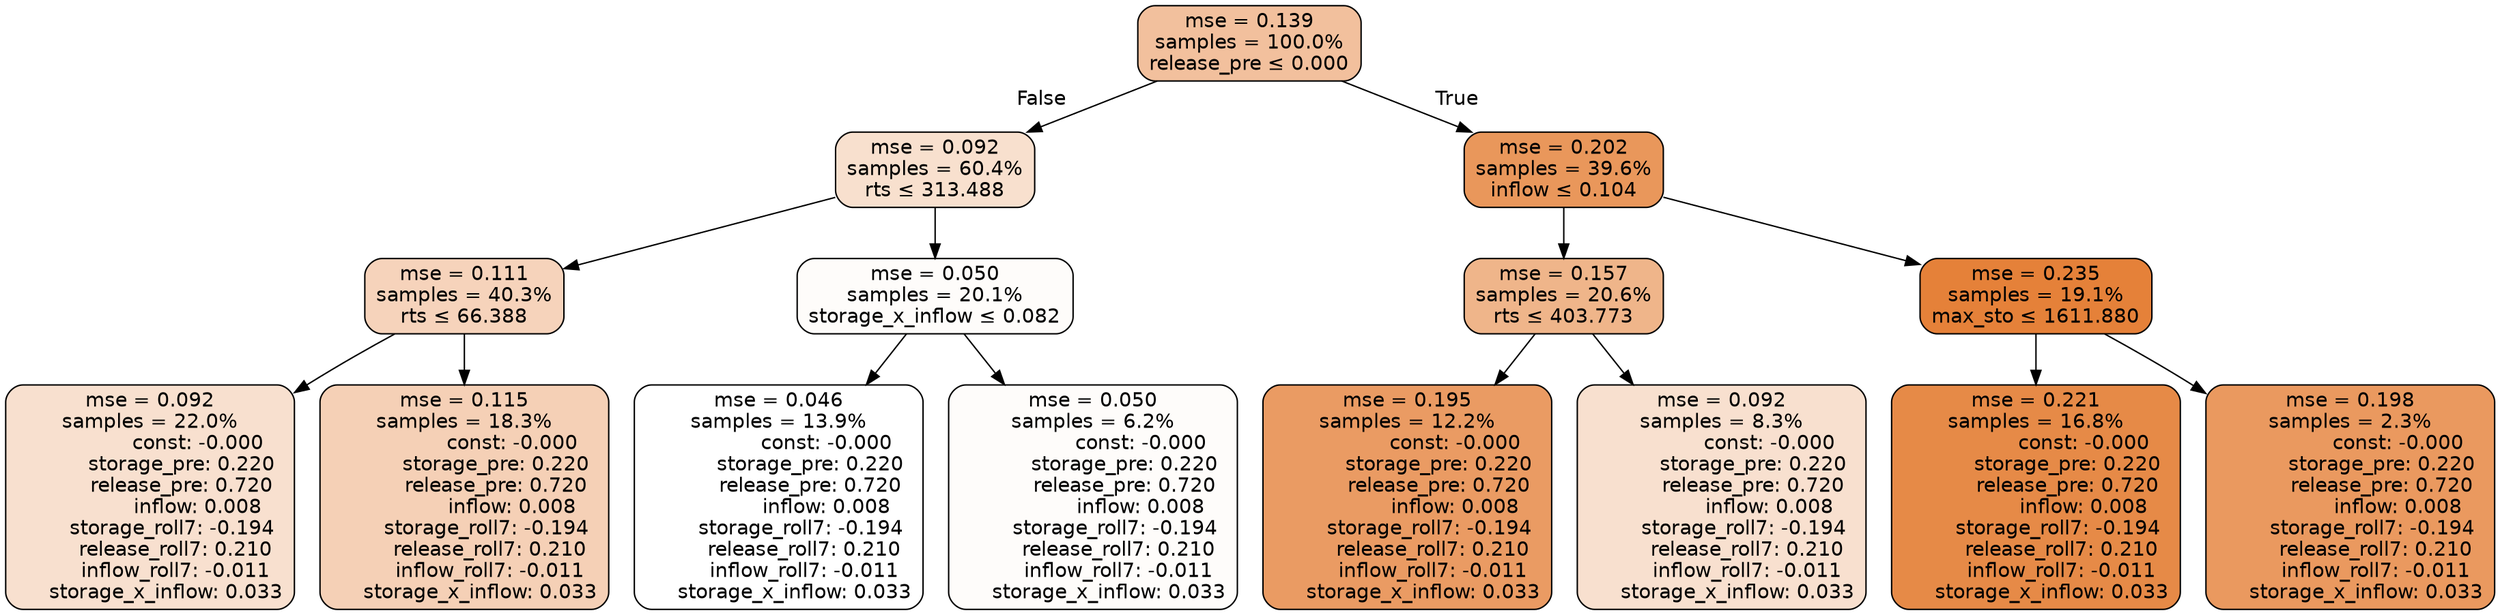 digraph tree {
node [shape=rectangle, style="filled, rounded", color="black", fontname=helvetica] ;
edge [fontname=helvetica] ;
	"0" [label="mse = 0.139
samples = 100.0%
release_pre &le; 0.000", fillcolor="#f2c09d"]
	"1" [label="mse = 0.092
samples = 60.4%
rts &le; 313.488", fillcolor="#f8e0ce"]
	"2" [label="mse = 0.111
samples = 40.3%
rts &le; 66.388", fillcolor="#f6d3bb"]
	"3" [label="mse = 0.092
samples = 22.0%
               const: -0.000
          storage_pre: 0.220
          release_pre: 0.720
               inflow: 0.008
       storage_roll7: -0.194
        release_roll7: 0.210
        inflow_roll7: -0.011
     storage_x_inflow: 0.033", fillcolor="#f8e0cf"]
	"4" [label="mse = 0.115
samples = 18.3%
               const: -0.000
          storage_pre: 0.220
          release_pre: 0.720
               inflow: 0.008
       storage_roll7: -0.194
        release_roll7: 0.210
        inflow_roll7: -0.011
     storage_x_inflow: 0.033", fillcolor="#f5d0b6"]
	"5" [label="mse = 0.050
samples = 20.1%
storage_x_inflow &le; 0.082", fillcolor="#fefcfa"]
	"6" [label="mse = 0.046
samples = 13.9%
               const: -0.000
          storage_pre: 0.220
          release_pre: 0.720
               inflow: 0.008
       storage_roll7: -0.194
        release_roll7: 0.210
        inflow_roll7: -0.011
     storage_x_inflow: 0.033", fillcolor="#ffffff"]
	"7" [label="mse = 0.050
samples = 6.2%
               const: -0.000
          storage_pre: 0.220
          release_pre: 0.720
               inflow: 0.008
       storage_roll7: -0.194
        release_roll7: 0.210
        inflow_roll7: -0.011
     storage_x_inflow: 0.033", fillcolor="#fefcfa"]
	"8" [label="mse = 0.202
samples = 39.6%
inflow &le; 0.104", fillcolor="#e9975b"]
	"9" [label="mse = 0.157
samples = 20.6%
rts &le; 403.773", fillcolor="#efb58a"]
	"10" [label="mse = 0.195
samples = 12.2%
               const: -0.000
          storage_pre: 0.220
          release_pre: 0.720
               inflow: 0.008
       storage_roll7: -0.194
        release_roll7: 0.210
        inflow_roll7: -0.011
     storage_x_inflow: 0.033", fillcolor="#ea9b63"]
	"11" [label="mse = 0.092
samples = 8.3%
               const: -0.000
          storage_pre: 0.220
          release_pre: 0.720
               inflow: 0.008
       storage_roll7: -0.194
        release_roll7: 0.210
        inflow_roll7: -0.011
     storage_x_inflow: 0.033", fillcolor="#f8e0cf"]
	"12" [label="mse = 0.235
samples = 19.1%
max_sto &le; 1611.880", fillcolor="#e58139"]
	"13" [label="mse = 0.221
samples = 16.8%
               const: -0.000
          storage_pre: 0.220
          release_pre: 0.720
               inflow: 0.008
       storage_roll7: -0.194
        release_roll7: 0.210
        inflow_roll7: -0.011
     storage_x_inflow: 0.033", fillcolor="#e68a47"]
	"14" [label="mse = 0.198
samples = 2.3%
               const: -0.000
          storage_pre: 0.220
          release_pre: 0.720
               inflow: 0.008
       storage_roll7: -0.194
        release_roll7: 0.210
        inflow_roll7: -0.011
     storage_x_inflow: 0.033", fillcolor="#ea995f"]

	"0" -> "1" [labeldistance=2.5, labelangle=45, headlabel="False"]
	"1" -> "2"
	"2" -> "3"
	"2" -> "4"
	"1" -> "5"
	"5" -> "6"
	"5" -> "7"
	"0" -> "8" [labeldistance=2.5, labelangle=-45, headlabel="True"]
	"8" -> "9"
	"9" -> "10"
	"9" -> "11"
	"8" -> "12"
	"12" -> "13"
	"12" -> "14"
}